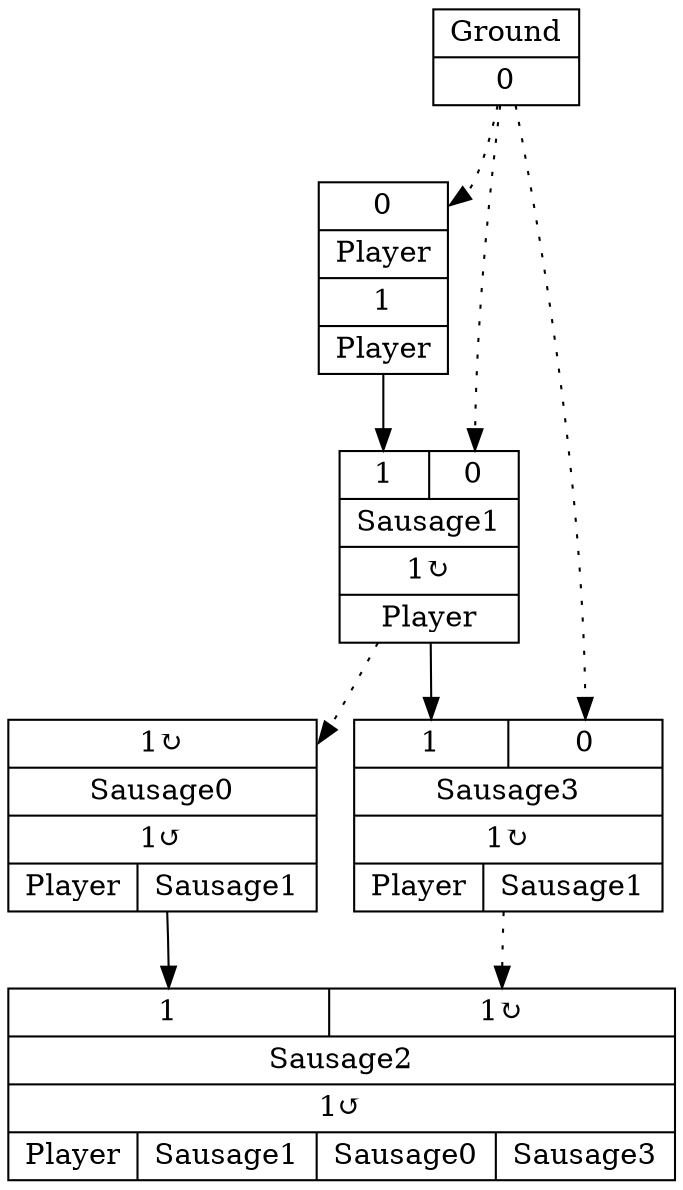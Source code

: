 digraph G {
node [shape=record];
Player[ label ="{{<GroundP>0}|{Player}|<PlayerOUT>1|{Player}}"];
Ground[ label ="{{Ground}|<GroundOUT>0}"];
Sausage1[ label ="{{<Player>1|<GroundP>0}|{Sausage1}|<Sausage1OUT>1&#8635;|{Player}}"];
Sausage0[ label ="{{<Sausage1P>1&#8635;}|{Sausage0}|<Sausage0OUT>1&#8634;|{Player|Sausage1}}"];
Sausage3[ label ="{{<Sausage1>1|<GroundP>0}|{Sausage3}|<Sausage3OUT>1&#8635;|{Player|Sausage1}}"];
Sausage2[ label ="{{<Sausage0>1|<Sausage3P>1&#8635;}|{Sausage2}|<Sausage2OUT>1&#8634;|{Player|Sausage1|Sausage0|Sausage3}}"];
	"Ground" -> "Player":GroundP [style=dotted];
	"Player" -> "Sausage1":Player;
	"Ground" -> "Sausage1":GroundP [style=dotted];
	"Sausage1" -> "Sausage0":Sausage1P [style=dotted];
	"Sausage1" -> "Sausage3":Sausage1;
	"Sausage0" -> "Sausage2":Sausage0;
	"Ground" -> "Sausage3":GroundP [style=dotted];
	"Sausage3" -> "Sausage2":Sausage3P [style=dotted];
}